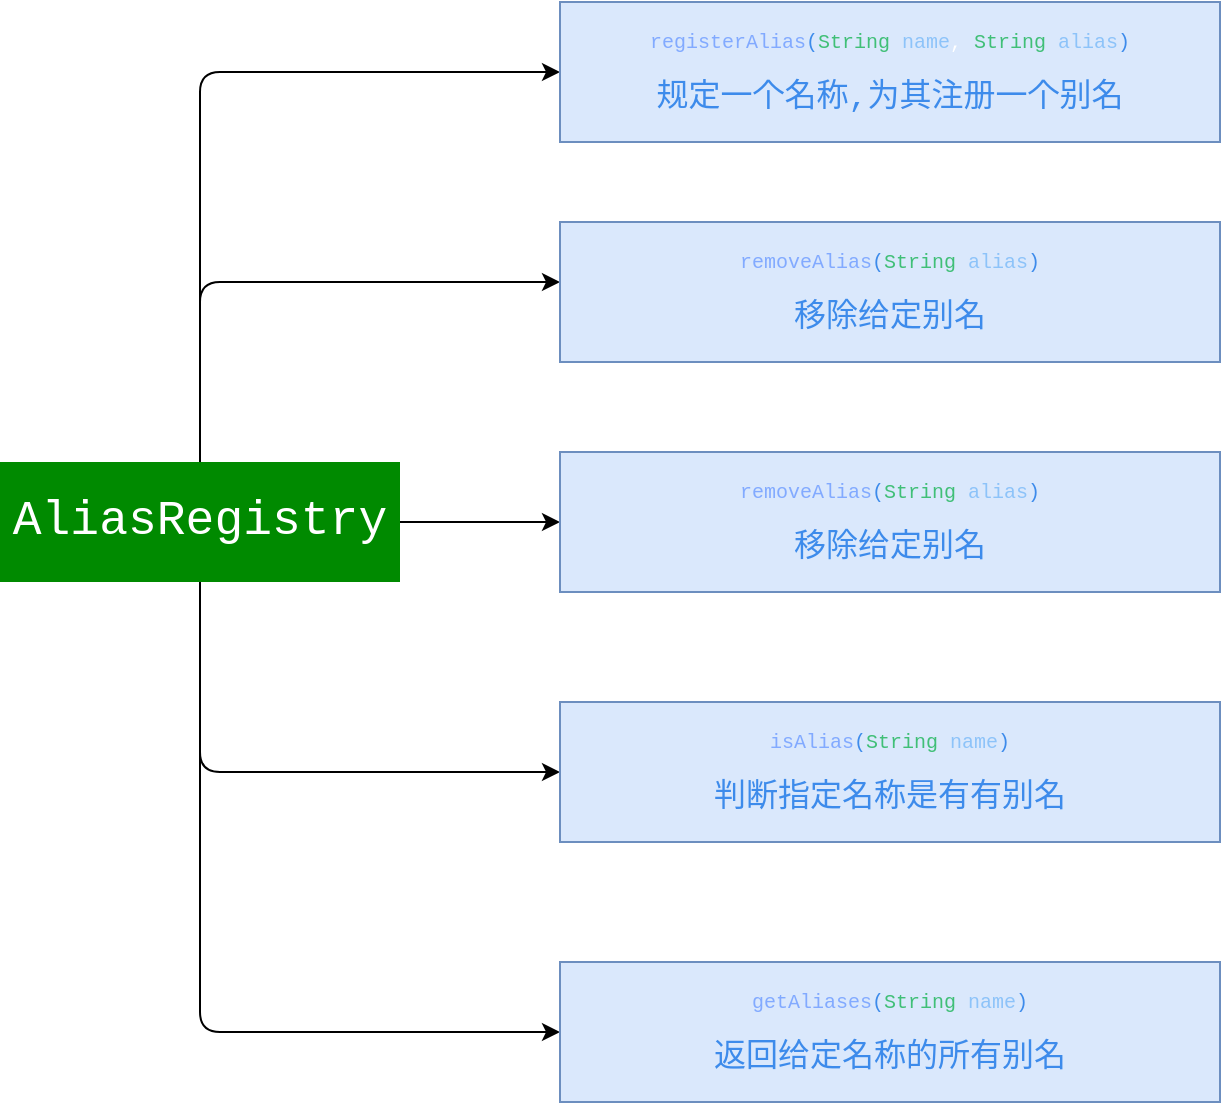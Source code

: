 <mxfile version="16.6.1" type="github">
  <diagram id="t9Gg-78rM0HO7PrzTO6Q" name="第 1 页">
    <mxGraphModel dx="2062" dy="1113" grid="1" gridSize="10" guides="1" tooltips="1" connect="1" arrows="1" fold="1" page="1" pageScale="1" pageWidth="827" pageHeight="1169" math="0" shadow="0">
      <root>
        <mxCell id="0" />
        <mxCell id="1" parent="0" />
        <mxCell id="AKr5_P2UPkIjjqRBEs_a-3" value="" style="edgeStyle=orthogonalEdgeStyle;rounded=1;orthogonalLoop=1;jettySize=auto;html=1;fontFamily=Courier New;fontSize=24;fontColor=#FFFFFF;" edge="1" parent="1" source="AKr5_P2UPkIjjqRBEs_a-1">
          <mxGeometry relative="1" as="geometry">
            <mxPoint x="350" y="330" as="targetPoint" />
          </mxGeometry>
        </mxCell>
        <mxCell id="AKr5_P2UPkIjjqRBEs_a-19" style="edgeStyle=orthogonalEdgeStyle;rounded=1;orthogonalLoop=1;jettySize=auto;html=1;exitX=0.5;exitY=0;exitDx=0;exitDy=0;entryX=0;entryY=0.5;entryDx=0;entryDy=0;fontFamily=Courier New;fontSize=24;fontColor=#FFFFFF;" edge="1" parent="1" source="AKr5_P2UPkIjjqRBEs_a-1" target="AKr5_P2UPkIjjqRBEs_a-18">
          <mxGeometry relative="1" as="geometry" />
        </mxCell>
        <mxCell id="AKr5_P2UPkIjjqRBEs_a-20" style="edgeStyle=orthogonalEdgeStyle;rounded=1;orthogonalLoop=1;jettySize=auto;html=1;exitX=0.5;exitY=0;exitDx=0;exitDy=0;entryX=0;entryY=0.5;entryDx=0;entryDy=0;fontFamily=Courier New;fontSize=24;fontColor=#FFFFFF;" edge="1" parent="1" source="AKr5_P2UPkIjjqRBEs_a-1">
          <mxGeometry relative="1" as="geometry">
            <mxPoint x="350" y="210" as="targetPoint" />
            <Array as="points">
              <mxPoint x="170" y="210" />
            </Array>
          </mxGeometry>
        </mxCell>
        <mxCell id="AKr5_P2UPkIjjqRBEs_a-24" style="edgeStyle=orthogonalEdgeStyle;rounded=1;orthogonalLoop=1;jettySize=auto;html=1;exitX=0.5;exitY=1;exitDx=0;exitDy=0;entryX=0;entryY=0.5;entryDx=0;entryDy=0;fontFamily=Courier New;fontSize=10;fontColor=#FFFFFF;" edge="1" parent="1" source="AKr5_P2UPkIjjqRBEs_a-1" target="AKr5_P2UPkIjjqRBEs_a-23">
          <mxGeometry relative="1" as="geometry" />
        </mxCell>
        <mxCell id="AKr5_P2UPkIjjqRBEs_a-26" style="edgeStyle=orthogonalEdgeStyle;rounded=1;orthogonalLoop=1;jettySize=auto;html=1;exitX=0.5;exitY=1;exitDx=0;exitDy=0;entryX=0;entryY=0.5;entryDx=0;entryDy=0;fontFamily=Courier New;fontSize=10;fontColor=#FFFFFF;" edge="1" parent="1" source="AKr5_P2UPkIjjqRBEs_a-1" target="AKr5_P2UPkIjjqRBEs_a-25">
          <mxGeometry relative="1" as="geometry" />
        </mxCell>
        <mxCell id="AKr5_P2UPkIjjqRBEs_a-1" value="&lt;pre&gt;&lt;span style=&quot;background-color: rgb(0 , 138 , 0)&quot;&gt;&lt;font face=&quot;Courier New&quot; style=&quot;font-size: 24px&quot;&gt;AliasRegistry&lt;/font&gt;&lt;/span&gt;&lt;/pre&gt;" style="rounded=0;whiteSpace=wrap;html=1;fillColor=#008a00;strokeColor=none;fontColor=#ffffff;" vertex="1" parent="1">
          <mxGeometry x="70" y="300" width="200" height="60" as="geometry" />
        </mxCell>
        <mxCell id="AKr5_P2UPkIjjqRBEs_a-18" value="&lt;pre&gt;&lt;pre style=&quot;color: rgb(236 , 236 , 238)&quot;&gt;&lt;span style=&quot;background-color: rgb(218 , 232 , 252)&quot;&gt;&lt;font face=&quot;Courier New&quot; style=&quot;font-size: 10px&quot;&gt;&lt;span style=&quot;color: rgb(130 , 170 , 255)&quot;&gt;registerAlias&lt;/span&gt;&lt;span style=&quot;color: rgb(61 , 139 , 235)&quot;&gt;(&lt;/span&gt;&lt;span style=&quot;color: rgb(64 , 191 , 119)&quot;&gt;String &lt;/span&gt;&lt;span style=&quot;color: rgb(141 , 195 , 249)&quot;&gt;name&lt;/span&gt;&lt;span style=&quot;color: rgb(255 , 255 , 255)&quot;&gt;, &lt;/span&gt;&lt;span style=&quot;color: rgb(64 , 191 , 119)&quot;&gt;String &lt;/span&gt;&lt;span style=&quot;color: rgb(141 , 195 , 249)&quot;&gt;alias&lt;/span&gt;&lt;span style=&quot;color: rgb(61 , 139 , 235)&quot;&gt;)&lt;/span&gt;&lt;/font&gt;&lt;/span&gt;&lt;/pre&gt;&lt;pre&gt;&lt;font color=&quot;#3d8beb&quot; face=&quot;Courier New&quot; size=&quot;3&quot;&gt;&lt;span style=&quot;background-color: rgb(218 , 232 , 252)&quot;&gt;规定一个名称,为其注册一个别名&lt;/span&gt;&lt;/font&gt;&lt;/pre&gt;&lt;/pre&gt;" style="rounded=0;whiteSpace=wrap;html=1;fillColor=#dae8fc;strokeColor=#6c8ebf;" vertex="1" parent="1">
          <mxGeometry x="350" y="70" width="330" height="70" as="geometry" />
        </mxCell>
        <mxCell id="AKr5_P2UPkIjjqRBEs_a-21" value="&lt;pre&gt;&lt;pre style=&quot;color: rgb(236 , 236 , 238)&quot;&gt;&lt;span style=&quot;background-color: rgb(218 , 232 , 252)&quot;&gt;&lt;font face=&quot;Courier New&quot; style=&quot;font-size: 10px&quot;&gt;&lt;span style=&quot;color: rgb(130 , 170 , 255)&quot;&gt;removeAlias&lt;/span&gt;&lt;span style=&quot;color: rgb(61 , 139 , 235)&quot;&gt;(&lt;/span&gt;&lt;span style=&quot;color: rgb(64 , 191 , 119)&quot;&gt;String &lt;/span&gt;&lt;span style=&quot;color: rgb(141 , 195 , 249)&quot;&gt;alias&lt;/span&gt;&lt;span style=&quot;color: rgb(61 , 139 , 235)&quot;&gt;)&lt;/span&gt;&lt;/font&gt;&lt;/span&gt;&lt;/pre&gt;&lt;pre&gt;&lt;font color=&quot;#3d8beb&quot; face=&quot;Courier New&quot; size=&quot;3&quot;&gt;&lt;span style=&quot;background-color: rgb(218 , 232 , 252)&quot;&gt;移除给定别名&lt;/span&gt;&lt;/font&gt;&lt;/pre&gt;&lt;/pre&gt;" style="rounded=0;whiteSpace=wrap;html=1;fillColor=#dae8fc;strokeColor=#6c8ebf;" vertex="1" parent="1">
          <mxGeometry x="350" y="180" width="330" height="70" as="geometry" />
        </mxCell>
        <mxCell id="AKr5_P2UPkIjjqRBEs_a-22" value="&lt;pre&gt;&lt;pre style=&quot;color: rgb(236 , 236 , 238)&quot;&gt;&lt;span style=&quot;background-color: rgb(218 , 232 , 252)&quot;&gt;&lt;font face=&quot;Courier New&quot; style=&quot;font-size: 10px&quot;&gt;&lt;span style=&quot;color: rgb(130 , 170 , 255)&quot;&gt;removeAlias&lt;/span&gt;&lt;span style=&quot;color: rgb(61 , 139 , 235)&quot;&gt;(&lt;/span&gt;&lt;span style=&quot;color: rgb(64 , 191 , 119)&quot;&gt;String &lt;/span&gt;&lt;span style=&quot;color: rgb(141 , 195 , 249)&quot;&gt;alias&lt;/span&gt;&lt;span style=&quot;color: rgb(61 , 139 , 235)&quot;&gt;)&lt;/span&gt;&lt;/font&gt;&lt;/span&gt;&lt;/pre&gt;&lt;pre&gt;&lt;font color=&quot;#3d8beb&quot; face=&quot;Courier New&quot; size=&quot;3&quot;&gt;&lt;span style=&quot;background-color: rgb(218 , 232 , 252)&quot;&gt;移除给定别名&lt;/span&gt;&lt;/font&gt;&lt;/pre&gt;&lt;/pre&gt;" style="rounded=0;whiteSpace=wrap;html=1;fillColor=#dae8fc;strokeColor=#6c8ebf;" vertex="1" parent="1">
          <mxGeometry x="350" y="295" width="330" height="70" as="geometry" />
        </mxCell>
        <mxCell id="AKr5_P2UPkIjjqRBEs_a-23" value="&lt;pre&gt;&lt;pre style=&quot;color: rgb(236 , 236 , 238)&quot;&gt;&lt;span style=&quot;background-color: rgb(218 , 232 , 252)&quot;&gt;&lt;font face=&quot;Courier New&quot; style=&quot;font-size: 10px&quot;&gt;&lt;span style=&quot;color: rgb(130 , 170 , 255)&quot;&gt;isAlias&lt;/span&gt;&lt;span style=&quot;color: rgb(61 , 139 , 235)&quot;&gt;(&lt;/span&gt;&lt;span style=&quot;color: rgb(64 , 191 , 119)&quot;&gt;String &lt;/span&gt;&lt;span style=&quot;color: rgb(141 , 195 , 249)&quot;&gt;name&lt;/span&gt;&lt;span style=&quot;color: rgb(61 , 139 , 235)&quot;&gt;)&lt;/span&gt;&lt;/font&gt;&lt;/span&gt;&lt;/pre&gt;&lt;pre&gt;&lt;font color=&quot;#3d8beb&quot; face=&quot;Courier New&quot; size=&quot;3&quot;&gt;&lt;span style=&quot;background-color: rgb(218 , 232 , 252)&quot;&gt;判断指定名称是有有别名&lt;/span&gt;&lt;/font&gt;&lt;/pre&gt;&lt;/pre&gt;" style="rounded=0;whiteSpace=wrap;html=1;fillColor=#dae8fc;strokeColor=#6c8ebf;" vertex="1" parent="1">
          <mxGeometry x="350" y="420" width="330" height="70" as="geometry" />
        </mxCell>
        <mxCell id="AKr5_P2UPkIjjqRBEs_a-25" value="&lt;pre&gt;&lt;pre style=&quot;color: rgb(236 , 236 , 238)&quot;&gt;&lt;span style=&quot;background-color: rgb(218 , 232 , 252)&quot;&gt;&lt;font face=&quot;Courier New&quot; style=&quot;font-size: 10px&quot;&gt;&lt;span style=&quot;color: rgb(130 , 170 , 255)&quot;&gt;getAliases&lt;/span&gt;&lt;span style=&quot;color: rgb(61 , 139 , 235)&quot;&gt;(&lt;/span&gt;&lt;span style=&quot;color: rgb(64 , 191 , 119)&quot;&gt;String &lt;/span&gt;&lt;span style=&quot;color: rgb(141 , 195 , 249)&quot;&gt;name&lt;/span&gt;&lt;span style=&quot;color: rgb(61 , 139 , 235)&quot;&gt;)&lt;/span&gt;&lt;/font&gt;&lt;/span&gt;&lt;/pre&gt;&lt;pre&gt;&lt;font color=&quot;#3d8beb&quot; face=&quot;Courier New&quot; size=&quot;3&quot;&gt;&lt;span style=&quot;background-color: rgb(218 , 232 , 252)&quot;&gt;返回给定名称的所有别名&lt;/span&gt;&lt;/font&gt;&lt;/pre&gt;&lt;/pre&gt;" style="rounded=0;whiteSpace=wrap;html=1;fillColor=#dae8fc;strokeColor=#6c8ebf;" vertex="1" parent="1">
          <mxGeometry x="350" y="550" width="330" height="70" as="geometry" />
        </mxCell>
      </root>
    </mxGraphModel>
  </diagram>
</mxfile>
